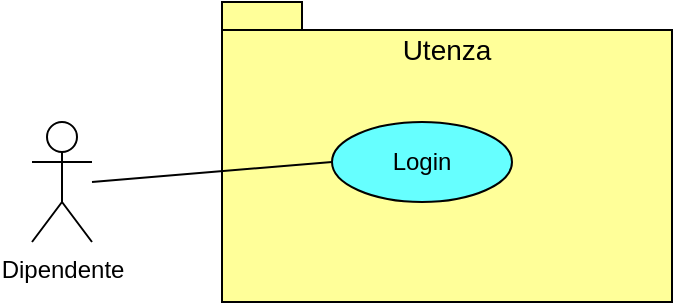 <mxfile version="13.10.4" type="device"><diagram id="-6Jzy0k-oNAn2nFed6vo" name="Page-1"><mxGraphModel dx="1038" dy="624" grid="1" gridSize="10" guides="1" tooltips="1" connect="1" arrows="1" fold="1" page="1" pageScale="1" pageWidth="1169" pageHeight="827" math="0" shadow="0"><root><mxCell id="0"/><mxCell id="1" parent="0"/><mxCell id="fI1fLP3pV3phlojJW5ij-2" value="Dipendente" style="shape=umlActor;verticalLabelPosition=bottom;verticalAlign=top;html=1;" parent="1" vertex="1"><mxGeometry x="110" y="170" width="30" height="60" as="geometry"/></mxCell><mxCell id="fI1fLP3pV3phlojJW5ij-5" value="" style="shape=folder;fontStyle=1;spacingTop=10;tabWidth=40;tabHeight=14;tabPosition=left;html=1;fillColor=#FFFF99;" parent="1" vertex="1"><mxGeometry x="205" y="110" width="225" height="150" as="geometry"/></mxCell><mxCell id="fI1fLP3pV3phlojJW5ij-7" value="Utenza" style="text;align=center;fontStyle=0;verticalAlign=middle;spacingLeft=3;spacingRight=3;strokeColor=none;rotatable=0;points=[[0,0.5],[1,0.5]];portConstraint=eastwest;fontSize=14;" parent="1" vertex="1"><mxGeometry x="277.5" y="120" width="80" height="26" as="geometry"/></mxCell><mxCell id="4_IBwjpjBgznBRy_Yy9r-3" value="Login" style="ellipse;whiteSpace=wrap;html=1;fillColor=#66FFFF;" parent="1" vertex="1"><mxGeometry x="260" y="170" width="90" height="40" as="geometry"/></mxCell><mxCell id="4_IBwjpjBgznBRy_Yy9r-4" value="" style="endArrow=none;html=1;entryX=0;entryY=0.5;entryDx=0;entryDy=0;" parent="1" target="4_IBwjpjBgznBRy_Yy9r-3" edge="1"><mxGeometry width="50" height="50" relative="1" as="geometry"><mxPoint x="140" y="200" as="sourcePoint"/><mxPoint x="280" y="200" as="targetPoint"/></mxGeometry></mxCell></root></mxGraphModel></diagram></mxfile>